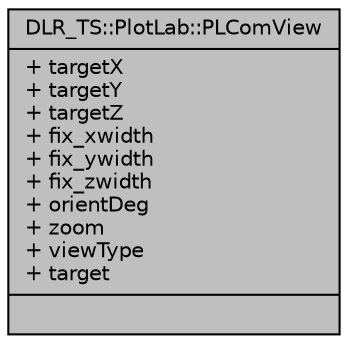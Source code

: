digraph "DLR_TS::PlotLab::PLComView"
{
 // LATEX_PDF_SIZE
  edge [fontname="Helvetica",fontsize="10",labelfontname="Helvetica",labelfontsize="10"];
  node [fontname="Helvetica",fontsize="10",shape=record];
  Node1 [label="{DLR_TS::PlotLab::PLComView\n|+ targetX\l+ targetY\l+ targetZ\l+ fix_xwidth\l+ fix_ywidth\l+ fix_zwidth\l+ orientDeg\l+ zoom\l+ viewType\l+ target\l|}",height=0.2,width=0.4,color="black", fillcolor="grey75", style="filled", fontcolor="black",tooltip=" "];
}
